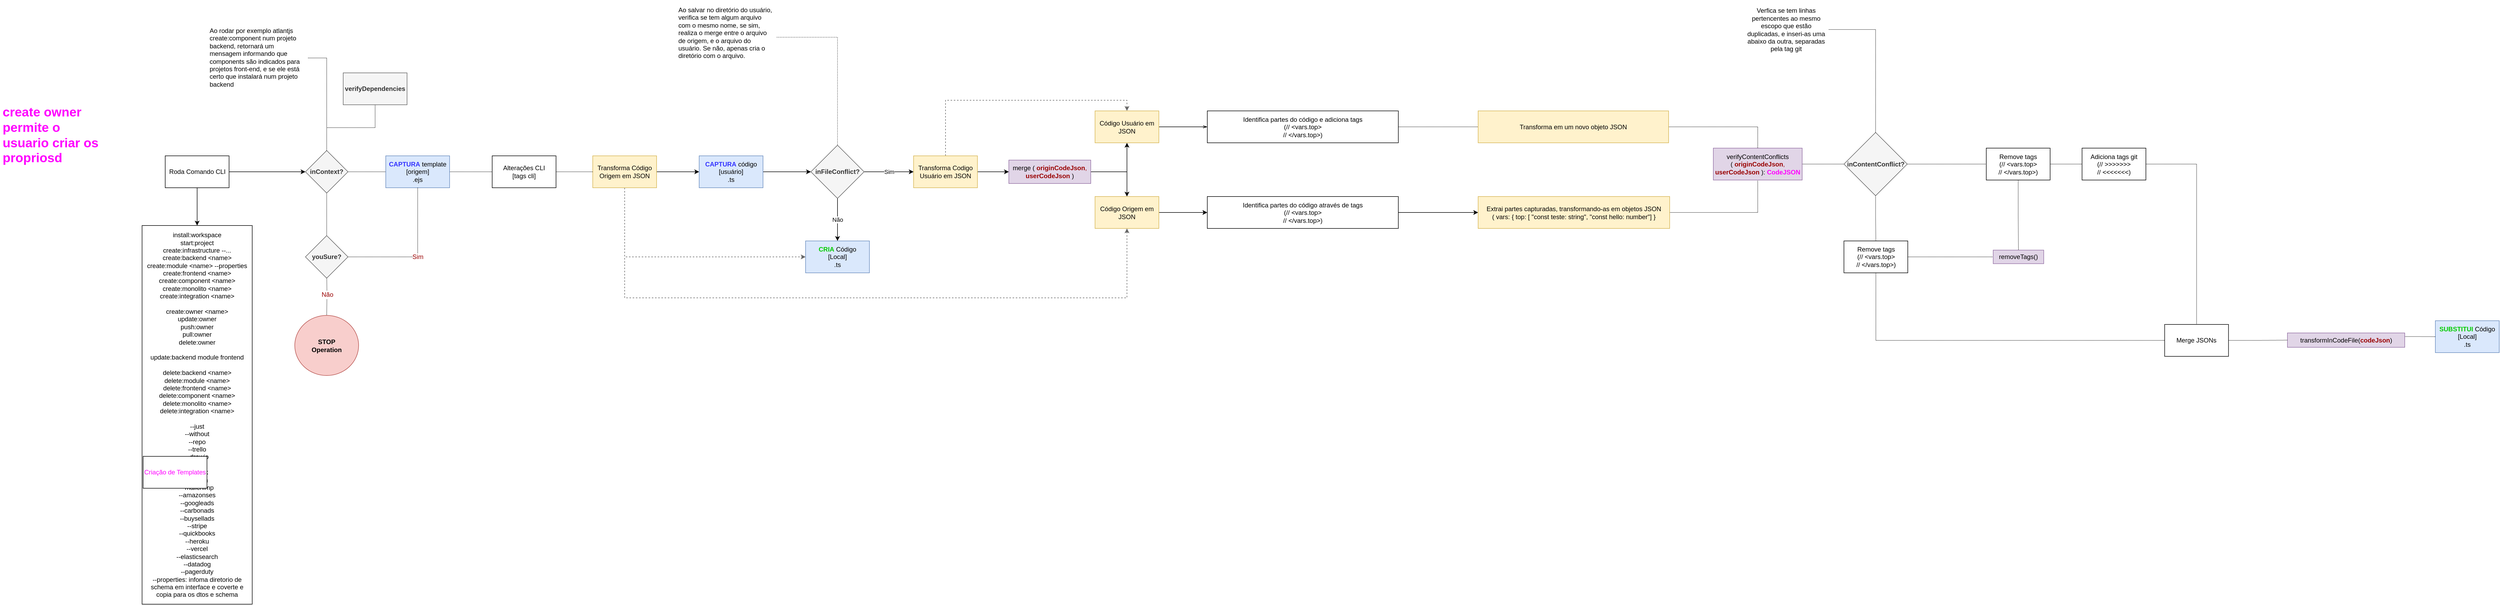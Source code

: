 <mxfile version="20.2.0" type="github">
  <diagram id="BnmF_AK0YvOshNtcrw-g" name="Página-1">
    <mxGraphModel dx="3195" dy="1173" grid="0" gridSize="10" guides="1" tooltips="1" connect="1" arrows="1" fold="1" page="0" pageScale="1" pageWidth="827" pageHeight="1169" math="0" shadow="0">
      <root>
        <mxCell id="0" />
        <mxCell id="1" parent="0" />
        <mxCell id="cyFt_1vXVeOcTQ0V9GpX-9" value="" style="edgeStyle=orthogonalEdgeStyle;rounded=0;orthogonalLoop=1;jettySize=auto;html=1;" edge="1" parent="1" source="cyFt_1vXVeOcTQ0V9GpX-1" target="cyFt_1vXVeOcTQ0V9GpX-8">
          <mxGeometry relative="1" as="geometry" />
        </mxCell>
        <mxCell id="cyFt_1vXVeOcTQ0V9GpX-63" style="edgeStyle=orthogonalEdgeStyle;rounded=0;orthogonalLoop=1;jettySize=auto;html=1;exitX=1;exitY=0.5;exitDx=0;exitDy=0;entryX=0.5;entryY=1;entryDx=0;entryDy=0;fontSize=10;startArrow=none;startFill=0;endArrow=classic;endFill=1;strokeWidth=1;" edge="1" parent="1" source="cyFt_1vXVeOcTQ0V9GpX-1" target="cyFt_1vXVeOcTQ0V9GpX-61">
          <mxGeometry relative="1" as="geometry" />
        </mxCell>
        <mxCell id="cyFt_1vXVeOcTQ0V9GpX-1" value="merge ( &lt;font color=&quot;#990000&quot;&gt;&lt;b&gt;originCodeJson&lt;/b&gt;, &lt;b&gt;userCodeJson&lt;/b&gt;&lt;/font&gt; )" style="rounded=0;whiteSpace=wrap;html=1;fillColor=#e1d5e7;strokeColor=#9673a6;" vertex="1" parent="1">
          <mxGeometry x="813" y="54" width="154" height="44" as="geometry" />
        </mxCell>
        <mxCell id="cyFt_1vXVeOcTQ0V9GpX-60" style="edgeStyle=orthogonalEdgeStyle;rounded=0;orthogonalLoop=1;jettySize=auto;html=1;exitX=1;exitY=0.5;exitDx=0;exitDy=0;fontSize=10;startArrow=none;startFill=0;endArrow=classic;endFill=1;strokeWidth=1;" edge="1" parent="1" source="cyFt_1vXVeOcTQ0V9GpX-2" target="cyFt_1vXVeOcTQ0V9GpX-1">
          <mxGeometry relative="1" as="geometry" />
        </mxCell>
        <mxCell id="cyFt_1vXVeOcTQ0V9GpX-65" style="edgeStyle=orthogonalEdgeStyle;rounded=0;orthogonalLoop=1;jettySize=auto;html=1;exitX=0.5;exitY=0;exitDx=0;exitDy=0;entryX=0.5;entryY=0;entryDx=0;entryDy=0;fontSize=10;startArrow=none;startFill=0;endArrow=classic;endFill=1;strokeWidth=1;dashed=1;fillColor=#f5f5f5;strokeColor=#666666;" edge="1" parent="1" source="cyFt_1vXVeOcTQ0V9GpX-2" target="cyFt_1vXVeOcTQ0V9GpX-61">
          <mxGeometry relative="1" as="geometry" />
        </mxCell>
        <mxCell id="cyFt_1vXVeOcTQ0V9GpX-2" value="Transforma Codigo Usuário em JSON&lt;br&gt;" style="whiteSpace=wrap;html=1;rounded=0;fillColor=#fff2cc;strokeColor=#d6b656;" vertex="1" parent="1">
          <mxGeometry x="634" y="46" width="120" height="60" as="geometry" />
        </mxCell>
        <mxCell id="cyFt_1vXVeOcTQ0V9GpX-62" value="" style="edgeStyle=orthogonalEdgeStyle;rounded=0;orthogonalLoop=1;jettySize=auto;html=1;fontSize=10;startArrow=openThin;startFill=0;endArrow=none;endFill=0;strokeWidth=1;" edge="1" parent="1" source="cyFt_1vXVeOcTQ0V9GpX-4" target="cyFt_1vXVeOcTQ0V9GpX-61">
          <mxGeometry relative="1" as="geometry" />
        </mxCell>
        <mxCell id="cyFt_1vXVeOcTQ0V9GpX-80" value="" style="edgeStyle=orthogonalEdgeStyle;rounded=0;orthogonalLoop=1;jettySize=auto;html=1;dashed=1;dashPattern=1 1;fontSize=12;fontColor=#000000;startArrow=none;startFill=0;endArrow=none;endFill=0;strokeWidth=1;" edge="1" parent="1" source="cyFt_1vXVeOcTQ0V9GpX-4" target="cyFt_1vXVeOcTQ0V9GpX-79">
          <mxGeometry relative="1" as="geometry" />
        </mxCell>
        <mxCell id="cyFt_1vXVeOcTQ0V9GpX-4" value="Identifica partes do código e adiciona tags&lt;br&gt;(// &amp;lt;vars.top&amp;gt;&lt;br&gt;// &amp;lt;/vars.top&amp;gt;)" style="whiteSpace=wrap;html=1;rounded=0;" vertex="1" parent="1">
          <mxGeometry x="1186" y="-38.5" width="359" height="60" as="geometry" />
        </mxCell>
        <mxCell id="cyFt_1vXVeOcTQ0V9GpX-11" value="" style="edgeStyle=orthogonalEdgeStyle;rounded=0;orthogonalLoop=1;jettySize=auto;html=1;strokeWidth=1;" edge="1" parent="1" source="cyFt_1vXVeOcTQ0V9GpX-8" target="cyFt_1vXVeOcTQ0V9GpX-10">
          <mxGeometry relative="1" as="geometry" />
        </mxCell>
        <mxCell id="cyFt_1vXVeOcTQ0V9GpX-8" value="Código Origem em JSON" style="whiteSpace=wrap;html=1;rounded=0;fillColor=#fff2cc;strokeColor=#d6b656;" vertex="1" parent="1">
          <mxGeometry x="975" y="122.5" width="120" height="60" as="geometry" />
        </mxCell>
        <mxCell id="cyFt_1vXVeOcTQ0V9GpX-13" value="" style="edgeStyle=orthogonalEdgeStyle;rounded=0;orthogonalLoop=1;jettySize=auto;html=1;strokeWidth=1;" edge="1" parent="1" source="cyFt_1vXVeOcTQ0V9GpX-10" target="cyFt_1vXVeOcTQ0V9GpX-12">
          <mxGeometry relative="1" as="geometry" />
        </mxCell>
        <mxCell id="cyFt_1vXVeOcTQ0V9GpX-10" value="Identifica partes do código através de tags &lt;br&gt;(// &amp;lt;vars.top&amp;gt;&lt;br&gt;// &amp;lt;/vars.top&amp;gt;)" style="whiteSpace=wrap;html=1;rounded=0;" vertex="1" parent="1">
          <mxGeometry x="1186" y="122.5" width="359" height="60" as="geometry" />
        </mxCell>
        <mxCell id="cyFt_1vXVeOcTQ0V9GpX-76" value="" style="edgeStyle=orthogonalEdgeStyle;rounded=0;orthogonalLoop=1;jettySize=auto;html=1;dashed=1;dashPattern=1 1;fontSize=12;fontColor=#00CC00;startArrow=none;startFill=0;endArrow=none;endFill=0;strokeWidth=1;" edge="1" parent="1" source="cyFt_1vXVeOcTQ0V9GpX-12" target="cyFt_1vXVeOcTQ0V9GpX-75">
          <mxGeometry relative="1" as="geometry" />
        </mxCell>
        <mxCell id="cyFt_1vXVeOcTQ0V9GpX-12" value="Extrai partes capturadas, transformando-as em objetos JSON&lt;br&gt;( vars: { top: [ &quot;const teste: string&quot;, &quot;const hello: number&quot;] }" style="whiteSpace=wrap;html=1;rounded=0;fillColor=#fff2cc;strokeColor=#d6b656;" vertex="1" parent="1">
          <mxGeometry x="1695" y="122.5" width="360" height="60" as="geometry" />
        </mxCell>
        <mxCell id="cyFt_1vXVeOcTQ0V9GpX-22" value="" style="edgeStyle=orthogonalEdgeStyle;rounded=0;orthogonalLoop=1;jettySize=auto;html=1;" edge="1" parent="1" source="cyFt_1vXVeOcTQ0V9GpX-17" target="cyFt_1vXVeOcTQ0V9GpX-21">
          <mxGeometry relative="1" as="geometry" />
        </mxCell>
        <mxCell id="cyFt_1vXVeOcTQ0V9GpX-55" style="edgeStyle=orthogonalEdgeStyle;rounded=0;orthogonalLoop=1;jettySize=auto;html=1;exitX=0.5;exitY=1;exitDx=0;exitDy=0;entryX=0;entryY=0.5;entryDx=0;entryDy=0;fontSize=12;startArrow=none;startFill=0;endArrow=classic;endFill=1;strokeWidth=1;dashed=1;fillColor=#f5f5f5;strokeColor=#666666;" edge="1" parent="1" source="cyFt_1vXVeOcTQ0V9GpX-17" target="cyFt_1vXVeOcTQ0V9GpX-25">
          <mxGeometry relative="1" as="geometry" />
        </mxCell>
        <mxCell id="cyFt_1vXVeOcTQ0V9GpX-64" style="edgeStyle=orthogonalEdgeStyle;rounded=0;orthogonalLoop=1;jettySize=auto;html=1;exitX=0.5;exitY=1;exitDx=0;exitDy=0;entryX=0.5;entryY=1;entryDx=0;entryDy=0;fontSize=10;startArrow=none;startFill=0;endArrow=classic;endFill=1;strokeWidth=1;dashed=1;fillColor=#f5f5f5;strokeColor=#666666;" edge="1" parent="1" source="cyFt_1vXVeOcTQ0V9GpX-17" target="cyFt_1vXVeOcTQ0V9GpX-8">
          <mxGeometry relative="1" as="geometry">
            <Array as="points">
              <mxPoint x="91" y="313" />
              <mxPoint x="1035" y="313" />
            </Array>
          </mxGeometry>
        </mxCell>
        <mxCell id="cyFt_1vXVeOcTQ0V9GpX-17" value="Transforma Código Origem em JSON" style="whiteSpace=wrap;html=1;rounded=0;fillColor=#fff2cc;strokeColor=#d6b656;" vertex="1" parent="1">
          <mxGeometry x="31" y="46" width="120" height="60" as="geometry" />
        </mxCell>
        <mxCell id="cyFt_1vXVeOcTQ0V9GpX-24" value="" style="edgeStyle=orthogonalEdgeStyle;rounded=0;orthogonalLoop=1;jettySize=auto;html=1;" edge="1" parent="1" source="cyFt_1vXVeOcTQ0V9GpX-21" target="cyFt_1vXVeOcTQ0V9GpX-23">
          <mxGeometry relative="1" as="geometry" />
        </mxCell>
        <mxCell id="cyFt_1vXVeOcTQ0V9GpX-21" value="&lt;b&gt;&lt;font color=&quot;#3333ff&quot;&gt;CAPTURA&lt;/font&gt;&lt;/b&gt; código&lt;br&gt;[usuário]&lt;br&gt;.ts" style="whiteSpace=wrap;html=1;rounded=0;fillColor=#dae8fc;strokeColor=#6c8ebf;" vertex="1" parent="1">
          <mxGeometry x="231" y="46" width="120" height="60" as="geometry" />
        </mxCell>
        <mxCell id="cyFt_1vXVeOcTQ0V9GpX-26" value="Não" style="edgeStyle=orthogonalEdgeStyle;rounded=0;orthogonalLoop=1;jettySize=auto;html=1;" edge="1" parent="1" source="cyFt_1vXVeOcTQ0V9GpX-23" target="cyFt_1vXVeOcTQ0V9GpX-25">
          <mxGeometry relative="1" as="geometry" />
        </mxCell>
        <mxCell id="cyFt_1vXVeOcTQ0V9GpX-28" value="Sim" style="edgeStyle=orthogonalEdgeStyle;rounded=0;orthogonalLoop=1;jettySize=auto;html=1;" edge="1" parent="1" source="cyFt_1vXVeOcTQ0V9GpX-23" target="cyFt_1vXVeOcTQ0V9GpX-2">
          <mxGeometry relative="1" as="geometry">
            <mxPoint x="591" y="76" as="targetPoint" />
          </mxGeometry>
        </mxCell>
        <mxCell id="cyFt_1vXVeOcTQ0V9GpX-23" value="inFileConflict?" style="rhombus;whiteSpace=wrap;html=1;rounded=0;fillColor=#f5f5f5;fontColor=#333333;strokeColor=#666666;fontStyle=1" vertex="1" parent="1">
          <mxGeometry x="441" y="26" width="100" height="100" as="geometry" />
        </mxCell>
        <mxCell id="cyFt_1vXVeOcTQ0V9GpX-25" value="&lt;b&gt;&lt;font color=&quot;#00cc00&quot;&gt;CRIA&lt;/font&gt;&lt;/b&gt; Código&lt;br&gt;[Local]&lt;br&gt;.ts" style="whiteSpace=wrap;html=1;rounded=0;fillColor=#dae8fc;strokeColor=#6c8ebf;fontStyle=0" vertex="1" parent="1">
          <mxGeometry x="431" y="206" width="120" height="60" as="geometry" />
        </mxCell>
        <mxCell id="cyFt_1vXVeOcTQ0V9GpX-117" style="edgeStyle=orthogonalEdgeStyle;rounded=0;orthogonalLoop=1;jettySize=auto;html=1;exitX=1;exitY=0.25;exitDx=0;exitDy=0;dashed=1;dashPattern=1 1;fontSize=12;fontColor=#FF00FF;startArrow=none;startFill=0;endArrow=none;endFill=0;strokeWidth=1;" edge="1" parent="1" source="cyFt_1vXVeOcTQ0V9GpX-36" target="cyFt_1vXVeOcTQ0V9GpX-105">
          <mxGeometry relative="1" as="geometry" />
        </mxCell>
        <mxCell id="cyFt_1vXVeOcTQ0V9GpX-36" value="transformInCodeFile(&lt;b&gt;&lt;font color=&quot;#990000&quot;&gt;codeJson&lt;/font&gt;&lt;/b&gt;)" style="whiteSpace=wrap;html=1;rounded=0;fillColor=#e1d5e7;strokeColor=#9673a6;fontStyle=0" vertex="1" parent="1">
          <mxGeometry x="3216" y="379" width="220.5" height="27" as="geometry" />
        </mxCell>
        <mxCell id="cyFt_1vXVeOcTQ0V9GpX-41" style="edgeStyle=orthogonalEdgeStyle;rounded=0;orthogonalLoop=1;jettySize=auto;html=1;exitX=1;exitY=0.5;exitDx=0;exitDy=0;dashed=1;startArrow=none;startFill=0;endArrow=none;endFill=0;strokeWidth=1;dashPattern=1 2;" edge="1" parent="1" source="cyFt_1vXVeOcTQ0V9GpX-40" target="cyFt_1vXVeOcTQ0V9GpX-23">
          <mxGeometry relative="1" as="geometry" />
        </mxCell>
        <mxCell id="cyFt_1vXVeOcTQ0V9GpX-40" value="&lt;p style=&quot;line-height: 1.2;&quot;&gt;&lt;/p&gt;&lt;p&gt;&lt;span style=&quot;background-color: initial; font-weight: normal; line-height: 1;&quot;&gt;&lt;font style=&quot;font-size: 12px;&quot;&gt;Ao salvar no diretório do usuário, verifica se tem algum arquivo com o mesmo nome, se sim, realiza o merge entre o arquivo de origem, e o arquivo do usuário. Se não, apenas cria o diretório com o arquivo.&lt;/font&gt;&lt;/span&gt;&lt;/p&gt;&lt;p&gt;&lt;/p&gt;" style="text;html=1;strokeColor=none;fillColor=none;spacing=5;spacingTop=-20;whiteSpace=wrap;overflow=hidden;rounded=0;align=left;" vertex="1" parent="1">
          <mxGeometry x="187" y="-237" width="190" height="120" as="geometry" />
        </mxCell>
        <mxCell id="cyFt_1vXVeOcTQ0V9GpX-44" value="" style="edgeStyle=orthogonalEdgeStyle;rounded=0;orthogonalLoop=1;jettySize=auto;html=1;fontSize=12;startArrow=none;startFill=0;endArrow=classic;endFill=1;strokeWidth=1;" edge="1" parent="1" source="cyFt_1vXVeOcTQ0V9GpX-42" target="cyFt_1vXVeOcTQ0V9GpX-43">
          <mxGeometry relative="1" as="geometry" />
        </mxCell>
        <mxCell id="cyFt_1vXVeOcTQ0V9GpX-59" value="" style="edgeStyle=orthogonalEdgeStyle;rounded=0;orthogonalLoop=1;jettySize=auto;html=1;fontSize=10;startArrow=none;startFill=0;endArrow=classic;endFill=1;strokeWidth=1;" edge="1" parent="1" source="cyFt_1vXVeOcTQ0V9GpX-42" target="cyFt_1vXVeOcTQ0V9GpX-58">
          <mxGeometry relative="1" as="geometry" />
        </mxCell>
        <mxCell id="cyFt_1vXVeOcTQ0V9GpX-42" value="Roda Comando CLI" style="whiteSpace=wrap;html=1;fontSize=12;" vertex="1" parent="1">
          <mxGeometry x="-772.5" y="46" width="120" height="60" as="geometry" />
        </mxCell>
        <mxCell id="cyFt_1vXVeOcTQ0V9GpX-98" value="" style="edgeStyle=orthogonalEdgeStyle;rounded=0;orthogonalLoop=1;jettySize=auto;html=1;dashed=1;dashPattern=1 1;fontSize=12;fontColor=#990000;startArrow=none;startFill=0;endArrow=none;endFill=0;strokeWidth=1;" edge="1" parent="1" source="cyFt_1vXVeOcTQ0V9GpX-43" target="cyFt_1vXVeOcTQ0V9GpX-97">
          <mxGeometry relative="1" as="geometry" />
        </mxCell>
        <mxCell id="cyFt_1vXVeOcTQ0V9GpX-100" style="edgeStyle=orthogonalEdgeStyle;rounded=0;orthogonalLoop=1;jettySize=auto;html=1;exitX=1;exitY=0.5;exitDx=0;exitDy=0;dashed=1;dashPattern=1 1;fontSize=12;fontColor=#990000;startArrow=none;startFill=0;endArrow=none;endFill=0;strokeWidth=1;" edge="1" parent="1" source="cyFt_1vXVeOcTQ0V9GpX-43" target="cyFt_1vXVeOcTQ0V9GpX-50">
          <mxGeometry relative="1" as="geometry" />
        </mxCell>
        <mxCell id="cyFt_1vXVeOcTQ0V9GpX-121" value="" style="edgeStyle=orthogonalEdgeStyle;rounded=0;orthogonalLoop=1;jettySize=auto;html=1;dashed=1;dashPattern=1 1;fontSize=12;fontColor=#FF00FF;startArrow=none;startFill=0;endArrow=none;endFill=0;strokeWidth=1;" edge="1" parent="1" source="cyFt_1vXVeOcTQ0V9GpX-43" target="cyFt_1vXVeOcTQ0V9GpX-120">
          <mxGeometry relative="1" as="geometry" />
        </mxCell>
        <mxCell id="cyFt_1vXVeOcTQ0V9GpX-43" value="inContext?" style="rhombus;whiteSpace=wrap;html=1;fillColor=#f5f5f5;fontColor=#333333;strokeColor=#666666;fontStyle=1" vertex="1" parent="1">
          <mxGeometry x="-509" y="36" width="80" height="80" as="geometry" />
        </mxCell>
        <mxCell id="cyFt_1vXVeOcTQ0V9GpX-46" style="edgeStyle=orthogonalEdgeStyle;rounded=0;orthogonalLoop=1;jettySize=auto;html=1;exitX=1;exitY=0.5;exitDx=0;exitDy=0;dashed=1;fontSize=12;startArrow=none;startFill=0;endArrow=none;endFill=0;strokeWidth=1;dashPattern=1 1;" edge="1" parent="1" source="cyFt_1vXVeOcTQ0V9GpX-45" target="cyFt_1vXVeOcTQ0V9GpX-43">
          <mxGeometry relative="1" as="geometry" />
        </mxCell>
        <mxCell id="cyFt_1vXVeOcTQ0V9GpX-45" value="&lt;p style=&quot;line-height: 1.2;&quot;&gt;&lt;/p&gt;&lt;p&gt;&lt;span style=&quot;background-color: initial; font-weight: normal; line-height: 1;&quot;&gt;&lt;font style=&quot;font-size: 12px;&quot;&gt;Ao rodar por exemplo atlantjs create:component num projeto backend, retornará um mensagem informando que components são indicados para projetos front-end, e se ele está certo que instalará num projeto backend&lt;/font&gt;&lt;/span&gt;&lt;/p&gt;&lt;p&gt;&lt;/p&gt;" style="text;html=1;strokeColor=none;fillColor=none;spacing=5;spacingTop=-20;whiteSpace=wrap;overflow=hidden;rounded=0;align=left;" vertex="1" parent="1">
          <mxGeometry x="-694" y="-198" width="190" height="120" as="geometry" />
        </mxCell>
        <mxCell id="cyFt_1vXVeOcTQ0V9GpX-96" value="Não" style="edgeStyle=orthogonalEdgeStyle;rounded=0;orthogonalLoop=1;jettySize=auto;html=1;dashed=1;dashPattern=1 1;fontSize=12;fontColor=#990000;startArrow=none;startFill=0;endArrow=none;endFill=0;strokeWidth=1;" edge="1" parent="1" target="cyFt_1vXVeOcTQ0V9GpX-95">
          <mxGeometry relative="1" as="geometry">
            <mxPoint x="-469" y="266" as="sourcePoint" />
          </mxGeometry>
        </mxCell>
        <mxCell id="cyFt_1vXVeOcTQ0V9GpX-102" value="" style="edgeStyle=orthogonalEdgeStyle;rounded=0;orthogonalLoop=1;jettySize=auto;html=1;dashed=1;dashPattern=1 1;fontSize=12;fontColor=#990000;startArrow=none;startFill=0;endArrow=none;endFill=0;strokeWidth=1;" edge="1" parent="1" source="cyFt_1vXVeOcTQ0V9GpX-50" target="cyFt_1vXVeOcTQ0V9GpX-101">
          <mxGeometry relative="1" as="geometry" />
        </mxCell>
        <mxCell id="cyFt_1vXVeOcTQ0V9GpX-50" value="&lt;font color=&quot;#3333ff&quot;&gt;&lt;b&gt;CAPTURA&lt;/b&gt;&lt;/font&gt; template&lt;br&gt;[origem]&lt;br&gt;.ejs" style="whiteSpace=wrap;html=1;fillColor=#dae8fc;strokeColor=#6c8ebf;rounded=0;" vertex="1" parent="1">
          <mxGeometry x="-358" y="46" width="120" height="60" as="geometry" />
        </mxCell>
        <mxCell id="cyFt_1vXVeOcTQ0V9GpX-58" value="install:workspace&lt;br&gt;start:project&lt;br&gt;create:infrastructure --...&lt;br&gt;create:backend &amp;lt;name&amp;gt;&lt;br&gt;create:module &amp;lt;name&amp;gt; --properties&lt;br&gt;create:frontend &amp;lt;name&amp;gt;&lt;br&gt;create:component &amp;lt;name&amp;gt;&lt;br&gt;create:monolito &amp;lt;name&amp;gt;&lt;br&gt;create:integration &amp;lt;name&amp;gt;&lt;br&gt;&lt;br&gt;create:owner &amp;lt;name&amp;gt;&lt;br&gt;update:owner&lt;br&gt;push:owner&lt;br&gt;pull:owner&lt;br&gt;delete:owner&lt;br&gt;&lt;br&gt;update:backend module frontend&lt;br&gt;&lt;br&gt;delete:backend &amp;lt;name&amp;gt;&lt;br&gt;delete:module &amp;lt;name&amp;gt;&lt;br&gt;delete:frontend &amp;lt;name&amp;gt;&lt;br&gt;delete:component &amp;lt;name&amp;gt;&lt;br&gt;delete:monolito &amp;lt;name&amp;gt;&lt;br&gt;delete:integration &amp;lt;name&amp;gt;&lt;br&gt;&lt;br&gt;--just&lt;br&gt;--without&lt;br&gt;--repo&lt;br&gt;--trello&lt;br&gt;--drawio&lt;br&gt;--figma&lt;br&gt;--slcack&lt;br&gt;--notion&lt;br&gt;--mailchimp&lt;br&gt;--amazonses&lt;br&gt;--googleads&lt;br&gt;--carbonads&lt;br&gt;--buysellads&lt;br&gt;--stripe&lt;br&gt;--quickbooks&lt;br&gt;--heroku&lt;br&gt;--vercel&lt;br&gt;--elasticsearch&lt;br&gt;--datadog&lt;br&gt;--pagerduty&lt;br&gt;--properties: infoma diretorio de schema em interface e coverte e copia para os dtos e schema" style="whiteSpace=wrap;html=1;" vertex="1" parent="1">
          <mxGeometry x="-816" y="177" width="207" height="712" as="geometry" />
        </mxCell>
        <mxCell id="cyFt_1vXVeOcTQ0V9GpX-61" value="Código Usuário em JSON" style="whiteSpace=wrap;html=1;rounded=0;fillColor=#fff2cc;strokeColor=#d6b656;" vertex="1" parent="1">
          <mxGeometry x="975" y="-38.5" width="120" height="60" as="geometry" />
        </mxCell>
        <mxCell id="cyFt_1vXVeOcTQ0V9GpX-84" value="" style="edgeStyle=orthogonalEdgeStyle;rounded=0;orthogonalLoop=1;jettySize=auto;html=1;dashed=1;dashPattern=1 1;fontSize=12;fontColor=#000000;startArrow=none;startFill=0;endArrow=none;endFill=0;strokeWidth=1;" edge="1" parent="1" source="cyFt_1vXVeOcTQ0V9GpX-66" target="cyFt_1vXVeOcTQ0V9GpX-83">
          <mxGeometry relative="1" as="geometry" />
        </mxCell>
        <mxCell id="cyFt_1vXVeOcTQ0V9GpX-88" value="" style="edgeStyle=orthogonalEdgeStyle;rounded=0;orthogonalLoop=1;jettySize=auto;html=1;dashed=1;dashPattern=1 1;fontSize=12;fontColor=#000000;startArrow=none;startFill=0;endArrow=none;endFill=0;strokeWidth=1;" edge="1" parent="1" source="cyFt_1vXVeOcTQ0V9GpX-66" target="cyFt_1vXVeOcTQ0V9GpX-87">
          <mxGeometry relative="1" as="geometry" />
        </mxCell>
        <mxCell id="cyFt_1vXVeOcTQ0V9GpX-66" value="inContentConflict?" style="rhombus;whiteSpace=wrap;html=1;rounded=0;fillColor=#f5f5f5;fontColor=#333333;strokeColor=#666666;fontStyle=1" vertex="1" parent="1">
          <mxGeometry x="2382.5" y="2" width="119" height="119" as="geometry" />
        </mxCell>
        <mxCell id="cyFt_1vXVeOcTQ0V9GpX-115" style="edgeStyle=orthogonalEdgeStyle;rounded=0;orthogonalLoop=1;jettySize=auto;html=1;exitX=1;exitY=0.5;exitDx=0;exitDy=0;entryX=0.5;entryY=0;entryDx=0;entryDy=0;dashed=1;dashPattern=1 1;fontSize=12;fontColor=#FF00FF;startArrow=none;startFill=0;endArrow=none;endFill=0;strokeWidth=1;" edge="1" parent="1" source="cyFt_1vXVeOcTQ0V9GpX-70" target="cyFt_1vXVeOcTQ0V9GpX-111">
          <mxGeometry relative="1" as="geometry" />
        </mxCell>
        <mxCell id="cyFt_1vXVeOcTQ0V9GpX-70" value="Adiciona tags git&lt;br&gt;(// &amp;gt;&amp;gt;&amp;gt;&amp;gt;&amp;gt;&amp;gt;&amp;gt;&lt;br&gt;// &amp;lt;&amp;lt;&amp;lt;&amp;lt;&amp;lt;&amp;lt;&amp;lt;)" style="whiteSpace=wrap;html=1;rounded=0;" vertex="1" parent="1">
          <mxGeometry x="2830" y="31.5" width="120" height="60" as="geometry" />
        </mxCell>
        <mxCell id="cyFt_1vXVeOcTQ0V9GpX-74" style="edgeStyle=orthogonalEdgeStyle;rounded=0;orthogonalLoop=1;jettySize=auto;html=1;exitX=1;exitY=0.5;exitDx=0;exitDy=0;fontSize=10;fontColor=#00CC00;startArrow=none;startFill=0;endArrow=none;endFill=0;strokeWidth=1;dashed=1;dashPattern=1 1;" edge="1" parent="1" source="cyFt_1vXVeOcTQ0V9GpX-73" target="cyFt_1vXVeOcTQ0V9GpX-66">
          <mxGeometry relative="1" as="geometry" />
        </mxCell>
        <mxCell id="cyFt_1vXVeOcTQ0V9GpX-73" value="Verfica se tem linhas pertencentes ao mesmo escopo que estão duplicadas, e inseri-as uma abaixo da outra, separadas pela tag git" style="text;html=1;align=center;verticalAlign=middle;whiteSpace=wrap;rounded=0;fontSize=12;" vertex="1" parent="1">
          <mxGeometry x="2194" y="-226" width="160" height="69" as="geometry" />
        </mxCell>
        <mxCell id="cyFt_1vXVeOcTQ0V9GpX-93" style="edgeStyle=orthogonalEdgeStyle;rounded=0;orthogonalLoop=1;jettySize=auto;html=1;exitX=1;exitY=0.5;exitDx=0;exitDy=0;dashed=1;dashPattern=1 1;fontSize=12;fontColor=#990000;startArrow=none;startFill=0;endArrow=none;endFill=0;strokeWidth=1;" edge="1" parent="1" source="cyFt_1vXVeOcTQ0V9GpX-75" target="cyFt_1vXVeOcTQ0V9GpX-66">
          <mxGeometry relative="1" as="geometry" />
        </mxCell>
        <mxCell id="cyFt_1vXVeOcTQ0V9GpX-75" value="verifyContentConflicts &lt;br&gt;( &lt;font color=&quot;#990000&quot;&gt;&lt;b&gt;originCodeJson&lt;/b&gt;, &lt;font style=&quot;font-weight: bold;&quot;&gt;userCodeJson&lt;/font&gt;&lt;/font&gt;&lt;font style=&quot;font-weight: bold;&quot; color=&quot;#ffb570&quot;&gt; &lt;/font&gt;): &lt;font color=&quot;#ff00ff&quot;&gt;&lt;b&gt;CodeJSON&lt;/b&gt;&lt;/font&gt;" style="whiteSpace=wrap;html=1;rounded=0;fillColor=#e1d5e7;strokeColor=#9673a6;" vertex="1" parent="1">
          <mxGeometry x="2137" y="31.5" width="167" height="60" as="geometry" />
        </mxCell>
        <mxCell id="cyFt_1vXVeOcTQ0V9GpX-81" style="edgeStyle=orthogonalEdgeStyle;rounded=0;orthogonalLoop=1;jettySize=auto;html=1;exitX=1;exitY=0.5;exitDx=0;exitDy=0;entryX=0.5;entryY=0;entryDx=0;entryDy=0;dashed=1;dashPattern=1 1;fontSize=12;fontColor=#000000;startArrow=none;startFill=0;endArrow=none;endFill=0;strokeWidth=1;" edge="1" parent="1" source="cyFt_1vXVeOcTQ0V9GpX-79" target="cyFt_1vXVeOcTQ0V9GpX-75">
          <mxGeometry relative="1" as="geometry" />
        </mxCell>
        <mxCell id="cyFt_1vXVeOcTQ0V9GpX-79" value="Transforma em um novo objeto JSON" style="whiteSpace=wrap;html=1;rounded=0;fillColor=#fff2cc;strokeColor=#d6b656;" vertex="1" parent="1">
          <mxGeometry x="1695" y="-38.5" width="358" height="60" as="geometry" />
        </mxCell>
        <mxCell id="cyFt_1vXVeOcTQ0V9GpX-85" style="edgeStyle=orthogonalEdgeStyle;rounded=0;orthogonalLoop=1;jettySize=auto;html=1;exitX=1;exitY=0.5;exitDx=0;exitDy=0;entryX=0;entryY=0.5;entryDx=0;entryDy=0;dashed=1;dashPattern=1 1;fontSize=12;fontColor=#000000;startArrow=none;startFill=0;endArrow=none;endFill=0;strokeWidth=1;" edge="1" parent="1" source="cyFt_1vXVeOcTQ0V9GpX-83" target="cyFt_1vXVeOcTQ0V9GpX-70">
          <mxGeometry relative="1" as="geometry" />
        </mxCell>
        <mxCell id="cyFt_1vXVeOcTQ0V9GpX-91" value="" style="edgeStyle=orthogonalEdgeStyle;rounded=0;orthogonalLoop=1;jettySize=auto;html=1;dashed=1;dashPattern=1 1;fontSize=12;fontColor=#000000;startArrow=none;startFill=0;endArrow=none;endFill=0;strokeWidth=1;" edge="1" parent="1" source="cyFt_1vXVeOcTQ0V9GpX-83" target="cyFt_1vXVeOcTQ0V9GpX-90">
          <mxGeometry relative="1" as="geometry" />
        </mxCell>
        <mxCell id="cyFt_1vXVeOcTQ0V9GpX-83" value="Remove tags&lt;br&gt;(// &amp;lt;vars.top&amp;gt;&lt;br&gt;// &amp;lt;/vars.top&amp;gt;)" style="whiteSpace=wrap;html=1;rounded=0;" vertex="1" parent="1">
          <mxGeometry x="2650" y="31.5" width="120" height="60" as="geometry" />
        </mxCell>
        <mxCell id="cyFt_1vXVeOcTQ0V9GpX-92" style="edgeStyle=orthogonalEdgeStyle;rounded=0;orthogonalLoop=1;jettySize=auto;html=1;exitX=1;exitY=0.5;exitDx=0;exitDy=0;dashed=1;dashPattern=1 1;fontSize=12;fontColor=#000000;startArrow=none;startFill=0;endArrow=none;endFill=0;strokeWidth=1;" edge="1" parent="1" source="cyFt_1vXVeOcTQ0V9GpX-87" target="cyFt_1vXVeOcTQ0V9GpX-90">
          <mxGeometry relative="1" as="geometry" />
        </mxCell>
        <mxCell id="cyFt_1vXVeOcTQ0V9GpX-114" style="edgeStyle=orthogonalEdgeStyle;rounded=0;orthogonalLoop=1;jettySize=auto;html=1;exitX=0.5;exitY=1;exitDx=0;exitDy=0;entryX=0;entryY=0.5;entryDx=0;entryDy=0;dashed=1;dashPattern=1 1;fontSize=12;fontColor=#FF00FF;startArrow=none;startFill=0;endArrow=none;endFill=0;strokeWidth=1;" edge="1" parent="1" source="cyFt_1vXVeOcTQ0V9GpX-87" target="cyFt_1vXVeOcTQ0V9GpX-111">
          <mxGeometry relative="1" as="geometry" />
        </mxCell>
        <mxCell id="cyFt_1vXVeOcTQ0V9GpX-87" value="Remove tags&lt;br&gt;(// &amp;lt;vars.top&amp;gt;&lt;br&gt;// &amp;lt;/vars.top&amp;gt;)" style="whiteSpace=wrap;html=1;rounded=0;" vertex="1" parent="1">
          <mxGeometry x="2382.5" y="206" width="120" height="60" as="geometry" />
        </mxCell>
        <mxCell id="cyFt_1vXVeOcTQ0V9GpX-90" value="removeTags()" style="whiteSpace=wrap;html=1;rounded=0;fillColor=#e1d5e7;strokeColor=#9673a6;" vertex="1" parent="1">
          <mxGeometry x="2663" y="223.25" width="95" height="25.5" as="geometry" />
        </mxCell>
        <mxCell id="cyFt_1vXVeOcTQ0V9GpX-95" value="STOP &lt;br&gt;Operation" style="ellipse;whiteSpace=wrap;html=1;fontStyle=1;fillColor=#f8cecc;strokeColor=#b85450;" vertex="1" parent="1">
          <mxGeometry x="-529" y="346" width="120" height="113" as="geometry" />
        </mxCell>
        <mxCell id="cyFt_1vXVeOcTQ0V9GpX-104" value="Sim" style="edgeStyle=orthogonalEdgeStyle;rounded=0;orthogonalLoop=1;jettySize=auto;html=1;exitX=1;exitY=0.5;exitDx=0;exitDy=0;entryX=0.5;entryY=1;entryDx=0;entryDy=0;dashed=1;dashPattern=1 1;fontSize=12;fontColor=#990000;startArrow=none;startFill=0;endArrow=none;endFill=0;strokeWidth=1;" edge="1" parent="1" source="cyFt_1vXVeOcTQ0V9GpX-97" target="cyFt_1vXVeOcTQ0V9GpX-50">
          <mxGeometry relative="1" as="geometry" />
        </mxCell>
        <mxCell id="cyFt_1vXVeOcTQ0V9GpX-97" value="youSure?" style="rhombus;whiteSpace=wrap;html=1;fillColor=#f5f5f5;strokeColor=#666666;fontColor=#333333;fontStyle=1;" vertex="1" parent="1">
          <mxGeometry x="-509" y="196" width="80" height="80" as="geometry" />
        </mxCell>
        <mxCell id="cyFt_1vXVeOcTQ0V9GpX-103" style="edgeStyle=orthogonalEdgeStyle;rounded=0;orthogonalLoop=1;jettySize=auto;html=1;exitX=1;exitY=0.5;exitDx=0;exitDy=0;dashed=1;dashPattern=1 1;fontSize=12;fontColor=#990000;startArrow=none;startFill=0;endArrow=none;endFill=0;strokeWidth=1;" edge="1" parent="1" source="cyFt_1vXVeOcTQ0V9GpX-101" target="cyFt_1vXVeOcTQ0V9GpX-17">
          <mxGeometry relative="1" as="geometry" />
        </mxCell>
        <mxCell id="cyFt_1vXVeOcTQ0V9GpX-101" value="Alterações CLI&lt;br&gt;[tags cli]" style="whiteSpace=wrap;html=1;rounded=0;" vertex="1" parent="1">
          <mxGeometry x="-158" y="46" width="120" height="60" as="geometry" />
        </mxCell>
        <mxCell id="cyFt_1vXVeOcTQ0V9GpX-105" value="&lt;font color=&quot;#00cc00&quot;&gt;&lt;b&gt;SUBSTITUI&lt;/b&gt;&lt;/font&gt;&amp;nbsp;Código&lt;br&gt;[Local]&lt;br&gt;.ts" style="whiteSpace=wrap;html=1;fillColor=#dae8fc;strokeColor=#6c8ebf;rounded=0;fontStyle=0;" vertex="1" parent="1">
          <mxGeometry x="3494" y="356" width="120" height="60" as="geometry" />
        </mxCell>
        <mxCell id="cyFt_1vXVeOcTQ0V9GpX-116" style="edgeStyle=orthogonalEdgeStyle;rounded=0;orthogonalLoop=1;jettySize=auto;html=1;exitX=1;exitY=0.5;exitDx=0;exitDy=0;dashed=1;dashPattern=1 1;fontSize=12;fontColor=#FF00FF;startArrow=none;startFill=0;endArrow=none;endFill=0;strokeWidth=1;" edge="1" parent="1" source="cyFt_1vXVeOcTQ0V9GpX-111" target="cyFt_1vXVeOcTQ0V9GpX-36">
          <mxGeometry relative="1" as="geometry" />
        </mxCell>
        <mxCell id="cyFt_1vXVeOcTQ0V9GpX-111" value="Merge JSONs" style="whiteSpace=wrap;html=1;rounded=0;" vertex="1" parent="1">
          <mxGeometry x="2985.25" y="363" width="120" height="60" as="geometry" />
        </mxCell>
        <mxCell id="cyFt_1vXVeOcTQ0V9GpX-118" value="Criação de Templates" style="rounded=0;whiteSpace=wrap;html=1;fontSize=12;fontColor=#FF00FF;" vertex="1" parent="1">
          <mxGeometry x="-814" y="611" width="120" height="60" as="geometry" />
        </mxCell>
        <mxCell id="cyFt_1vXVeOcTQ0V9GpX-119" value="&lt;h1&gt;create owner permite o usuario criar os propriosd templates dentro da pasta global .dev ou na pasta .dev dentro do projeto&lt;/h1&gt;" style="text;html=1;strokeColor=none;fillColor=none;spacing=5;spacingTop=-20;whiteSpace=wrap;overflow=hidden;rounded=0;fontSize=12;fontColor=#FF00FF;" vertex="1" parent="1">
          <mxGeometry x="-1083" y="-56" width="190" height="120" as="geometry" />
        </mxCell>
        <mxCell id="cyFt_1vXVeOcTQ0V9GpX-120" value="verifyDependencies" style="whiteSpace=wrap;html=1;fillColor=#f5f5f5;strokeColor=#666666;fontColor=#333333;fontStyle=1;" vertex="1" parent="1">
          <mxGeometry x="-438" y="-110" width="120" height="60" as="geometry" />
        </mxCell>
      </root>
    </mxGraphModel>
  </diagram>
</mxfile>
